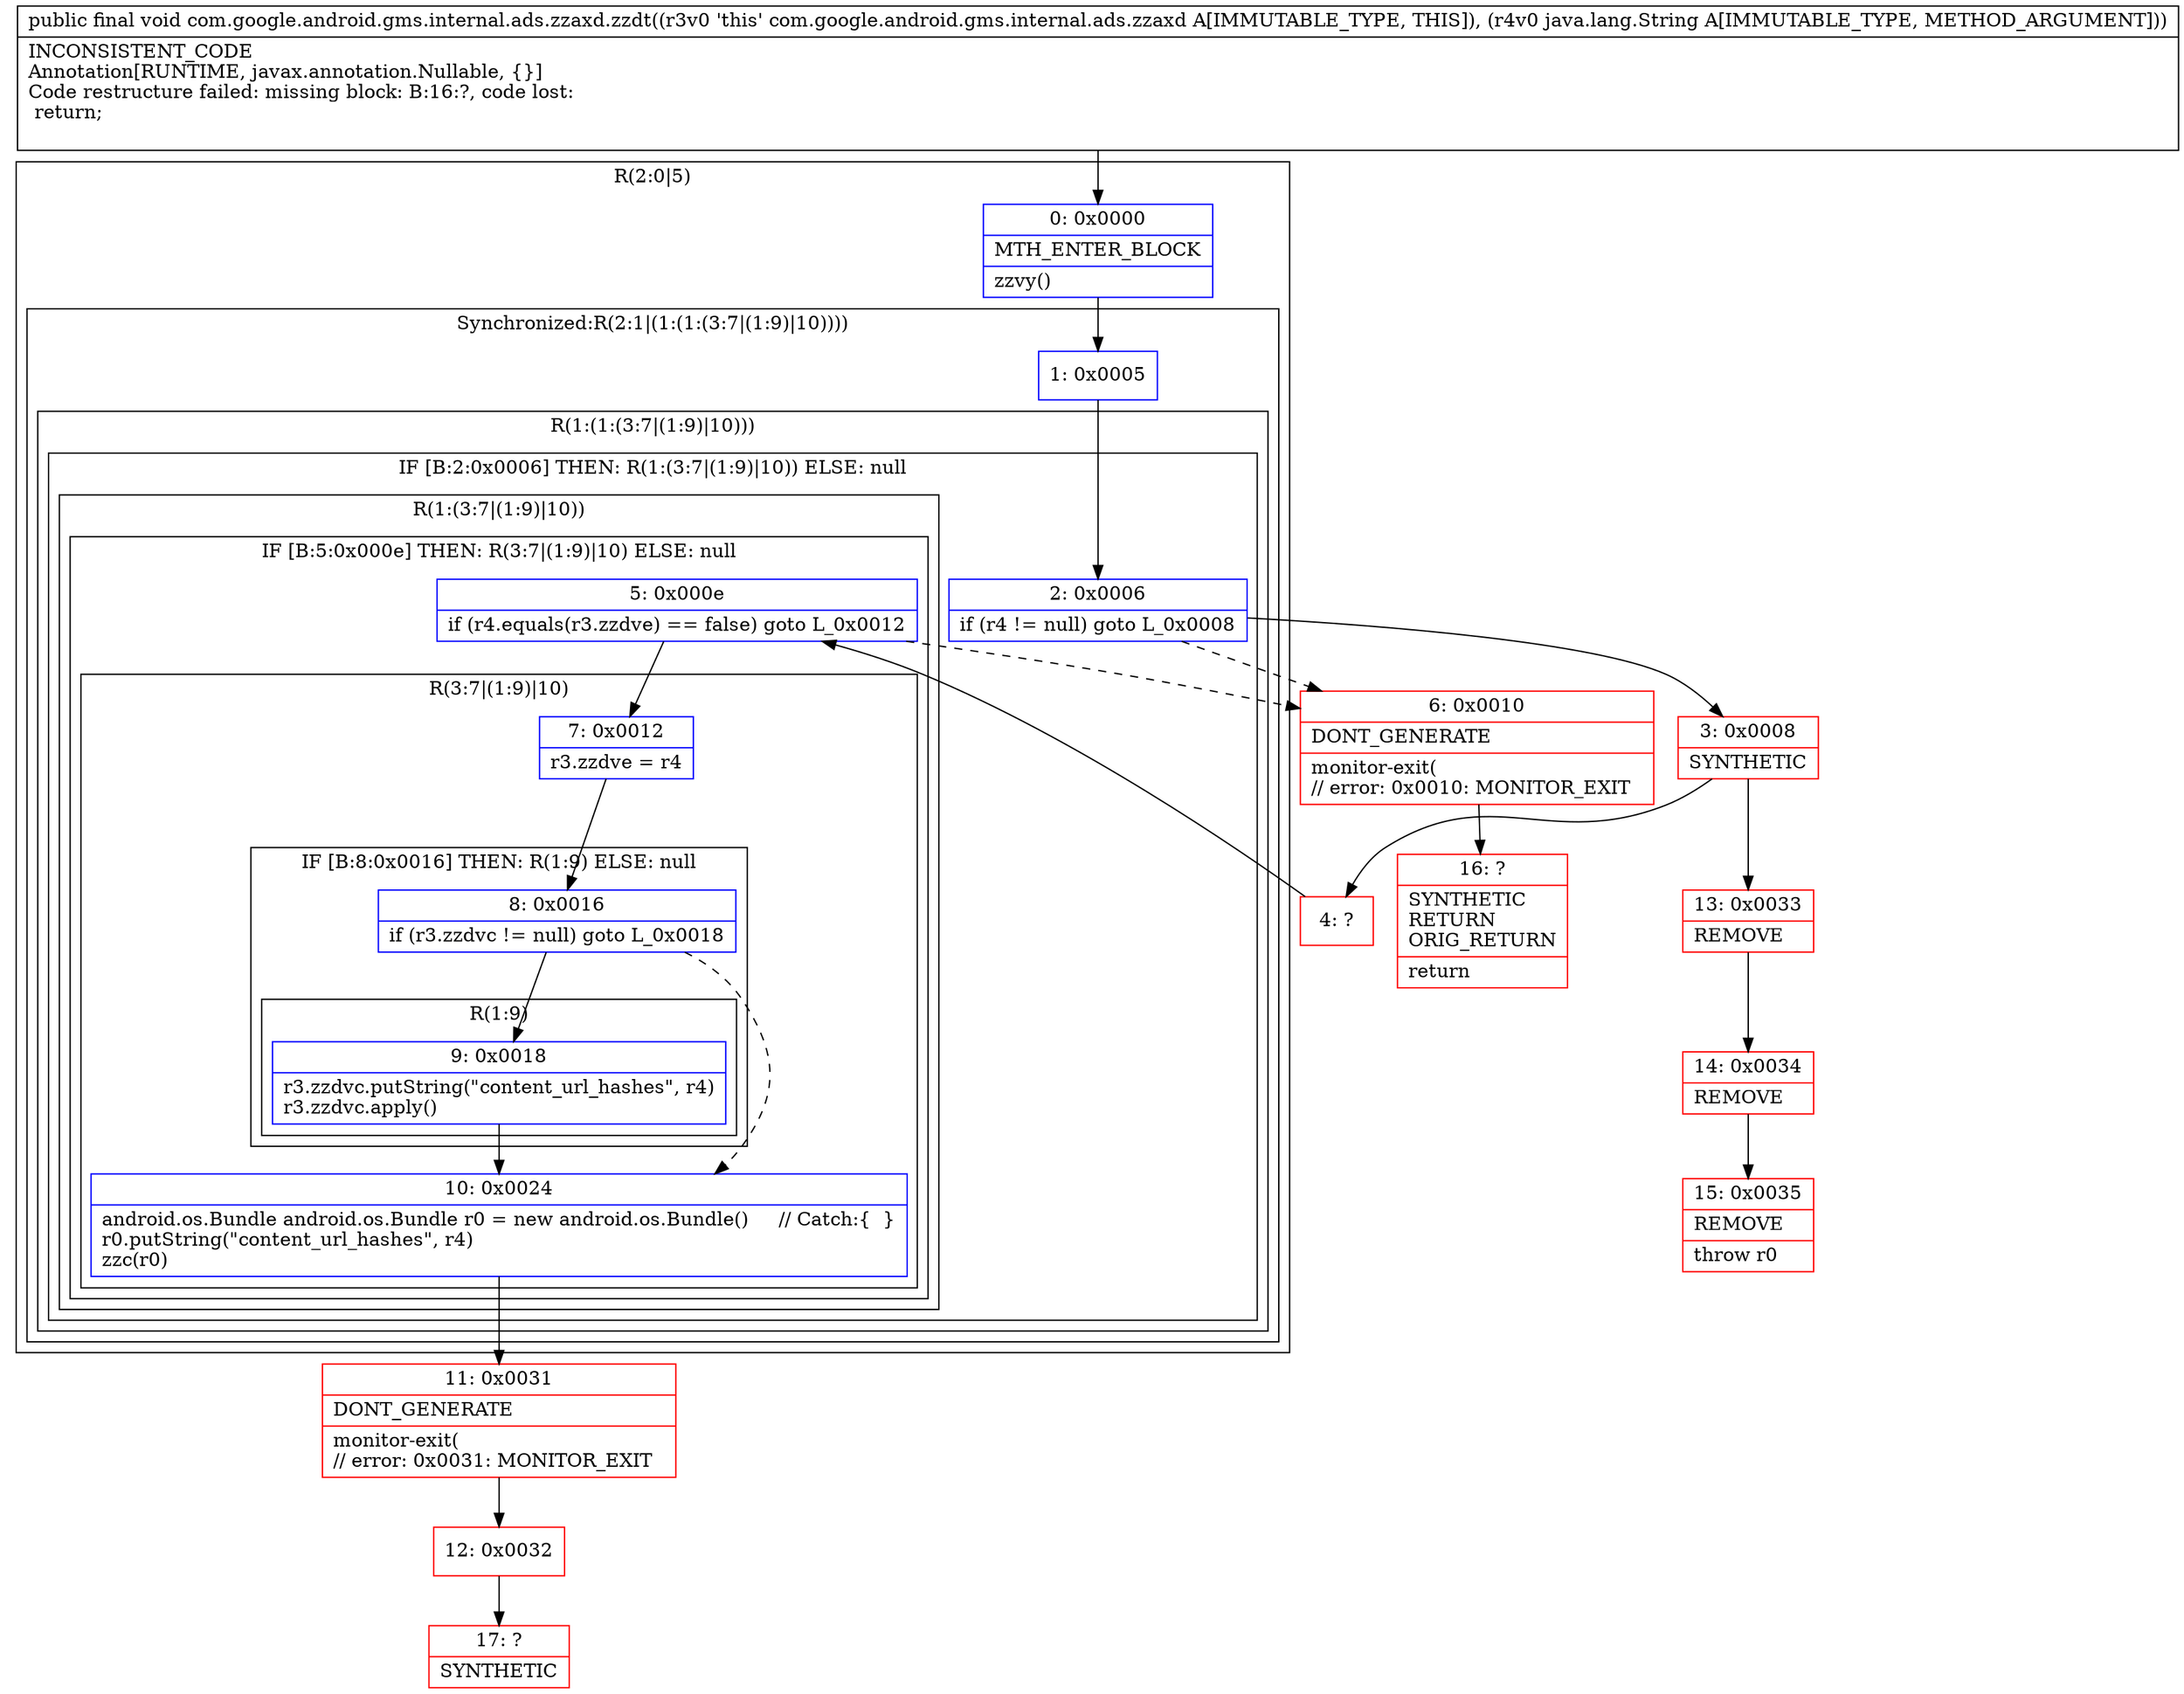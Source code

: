 digraph "CFG forcom.google.android.gms.internal.ads.zzaxd.zzdt(Ljava\/lang\/String;)V" {
subgraph cluster_Region_1657340595 {
label = "R(2:0|5)";
node [shape=record,color=blue];
Node_0 [shape=record,label="{0\:\ 0x0000|MTH_ENTER_BLOCK\l|zzvy()\l}"];
subgraph cluster_SynchronizedRegion_1391153478 {
label = "Synchronized:R(2:1|(1:(1:(3:7|(1:9)|10))))";
node [shape=record,color=blue];
Node_1 [shape=record,label="{1\:\ 0x0005}"];
subgraph cluster_Region_1069999181 {
label = "R(1:(1:(3:7|(1:9)|10)))";
node [shape=record,color=blue];
subgraph cluster_IfRegion_2048925584 {
label = "IF [B:2:0x0006] THEN: R(1:(3:7|(1:9)|10)) ELSE: null";
node [shape=record,color=blue];
Node_2 [shape=record,label="{2\:\ 0x0006|if (r4 != null) goto L_0x0008\l}"];
subgraph cluster_Region_1347831549 {
label = "R(1:(3:7|(1:9)|10))";
node [shape=record,color=blue];
subgraph cluster_IfRegion_1488932048 {
label = "IF [B:5:0x000e] THEN: R(3:7|(1:9)|10) ELSE: null";
node [shape=record,color=blue];
Node_5 [shape=record,label="{5\:\ 0x000e|if (r4.equals(r3.zzdve) == false) goto L_0x0012\l}"];
subgraph cluster_Region_276041400 {
label = "R(3:7|(1:9)|10)";
node [shape=record,color=blue];
Node_7 [shape=record,label="{7\:\ 0x0012|r3.zzdve = r4\l}"];
subgraph cluster_IfRegion_1356021510 {
label = "IF [B:8:0x0016] THEN: R(1:9) ELSE: null";
node [shape=record,color=blue];
Node_8 [shape=record,label="{8\:\ 0x0016|if (r3.zzdvc != null) goto L_0x0018\l}"];
subgraph cluster_Region_720729619 {
label = "R(1:9)";
node [shape=record,color=blue];
Node_9 [shape=record,label="{9\:\ 0x0018|r3.zzdvc.putString(\"content_url_hashes\", r4)\lr3.zzdvc.apply()\l}"];
}
}
Node_10 [shape=record,label="{10\:\ 0x0024|android.os.Bundle android.os.Bundle r0 = new android.os.Bundle()     \/\/ Catch:\{  \}\lr0.putString(\"content_url_hashes\", r4)\lzzc(r0)\l}"];
}
}
}
}
}
}
}
Node_3 [shape=record,color=red,label="{3\:\ 0x0008|SYNTHETIC\l}"];
Node_4 [shape=record,color=red,label="{4\:\ ?}"];
Node_6 [shape=record,color=red,label="{6\:\ 0x0010|DONT_GENERATE\l|monitor\-exit(\l\/\/ error: 0x0010: MONITOR_EXIT  \l}"];
Node_11 [shape=record,color=red,label="{11\:\ 0x0031|DONT_GENERATE\l|monitor\-exit(\l\/\/ error: 0x0031: MONITOR_EXIT  \l}"];
Node_12 [shape=record,color=red,label="{12\:\ 0x0032}"];
Node_13 [shape=record,color=red,label="{13\:\ 0x0033|REMOVE\l}"];
Node_14 [shape=record,color=red,label="{14\:\ 0x0034|REMOVE\l}"];
Node_15 [shape=record,color=red,label="{15\:\ 0x0035|REMOVE\l|throw r0\l}"];
Node_16 [shape=record,color=red,label="{16\:\ ?|SYNTHETIC\lRETURN\lORIG_RETURN\l|return\l}"];
Node_17 [shape=record,color=red,label="{17\:\ ?|SYNTHETIC\l}"];
MethodNode[shape=record,label="{public final void com.google.android.gms.internal.ads.zzaxd.zzdt((r3v0 'this' com.google.android.gms.internal.ads.zzaxd A[IMMUTABLE_TYPE, THIS]), (r4v0 java.lang.String A[IMMUTABLE_TYPE, METHOD_ARGUMENT]))  | INCONSISTENT_CODE\lAnnotation[RUNTIME, javax.annotation.Nullable, \{\}]\lCode restructure failed: missing block: B:16:?, code lost:\l    return;\l\l}"];
MethodNode -> Node_0;
Node_0 -> Node_1;
Node_1 -> Node_2;
Node_2 -> Node_3;
Node_2 -> Node_6[style=dashed];
Node_5 -> Node_6[style=dashed];
Node_5 -> Node_7;
Node_7 -> Node_8;
Node_8 -> Node_9;
Node_8 -> Node_10[style=dashed];
Node_9 -> Node_10;
Node_10 -> Node_11;
Node_3 -> Node_4;
Node_3 -> Node_13;
Node_4 -> Node_5;
Node_6 -> Node_16;
Node_11 -> Node_12;
Node_12 -> Node_17;
Node_13 -> Node_14;
Node_14 -> Node_15;
}

